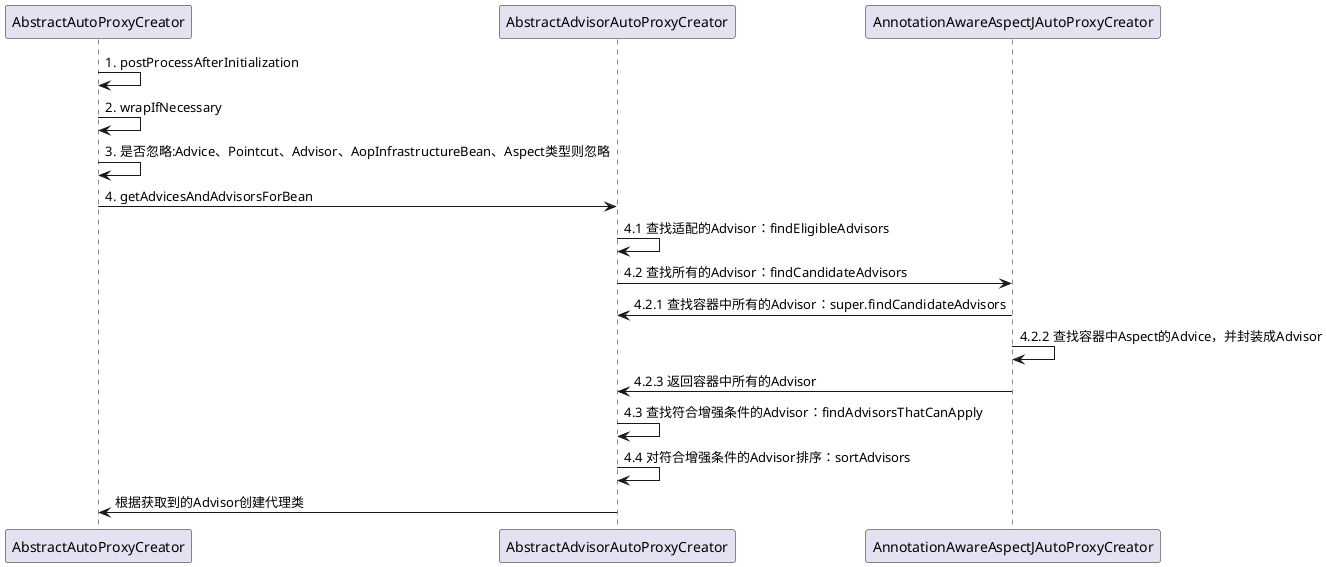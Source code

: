 @startuml
AbstractAutoProxyCreator -> AbstractAutoProxyCreator: 1. postProcessAfterInitialization

AbstractAutoProxyCreator -> AbstractAutoProxyCreator: 2. wrapIfNecessary

AbstractAutoProxyCreator -> AbstractAutoProxyCreator: 3. 是否忽略:Advice、Pointcut、Advisor、AopInfrastructureBean、Aspect类型则忽略

AbstractAutoProxyCreator -> AbstractAdvisorAutoProxyCreator:4. getAdvicesAndAdvisorsForBean

AbstractAdvisorAutoProxyCreator -> AbstractAdvisorAutoProxyCreator:4.1 查找适配的Advisor：findEligibleAdvisors

AbstractAdvisorAutoProxyCreator -> AnnotationAwareAspectJAutoProxyCreator:4.2 查找所有的Advisor：findCandidateAdvisors

AnnotationAwareAspectJAutoProxyCreator -> AbstractAdvisorAutoProxyCreator: 4.2.1 查找容器中所有的Advisor：super.findCandidateAdvisors

AnnotationAwareAspectJAutoProxyCreator -> AnnotationAwareAspectJAutoProxyCreator: 4.2.2 查找容器中Aspect的Advice，并封装成Advisor

AnnotationAwareAspectJAutoProxyCreator -> AbstractAdvisorAutoProxyCreator:4.2.3 返回容器中所有的Advisor

AbstractAdvisorAutoProxyCreator -> AbstractAdvisorAutoProxyCreator: 4.3 查找符合增强条件的Advisor：findAdvisorsThatCanApply

AbstractAdvisorAutoProxyCreator -> AbstractAdvisorAutoProxyCreator: 4.4 对符合增强条件的Advisor排序：sortAdvisors

AbstractAdvisorAutoProxyCreator -> AbstractAutoProxyCreator:根据获取到的Advisor创建代理类


@enduml